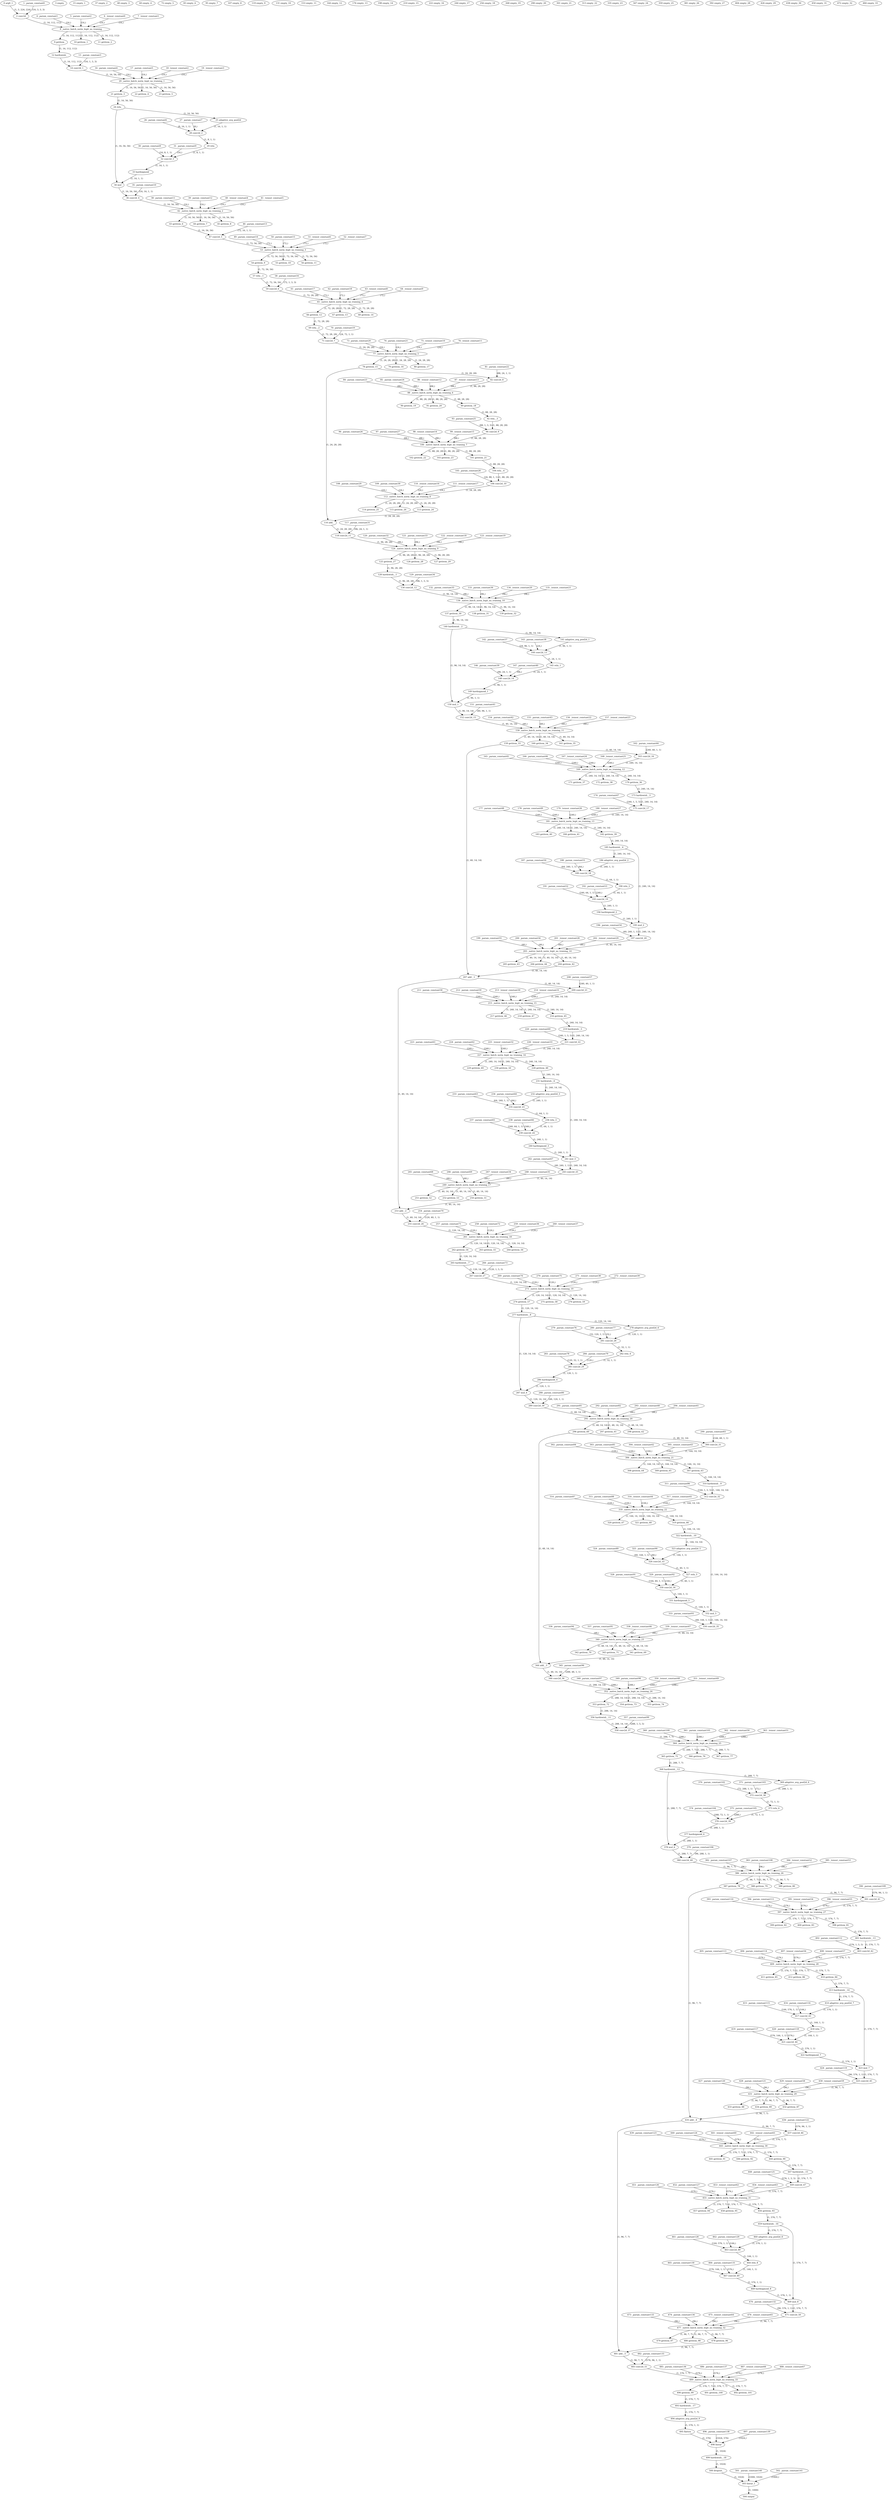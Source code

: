 strict digraph  {
"0 arg0_1" [id=0, type=input];
"1 _param_constant0" [id=1, type=get_attr];
"2 conv2d" [id=2, type=conv2d];
"3 empty" [id=3, type=empty];
"4 _param_constant1" [id=4, type=get_attr];
"5 _param_constant2" [id=5, type=get_attr];
"6 _tensor_constant0" [id=6, type=get_attr];
"7 _tensor_constant1" [id=7, type=get_attr];
"8 _native_batch_norm_legit_no_training" [id=8, type=_native_batch_norm_legit_no_training];
"9 getitem" [id=9, type=__getitem__];
"10 getitem_1" [id=10, type=__getitem__];
"11 getitem_2" [id=11, type=__getitem__];
"12 hardswish_" [id=12, type=hardswish_];
"13 _param_constant3" [id=13, type=get_attr];
"14 conv2d_1" [id=14, type=conv2d];
"15 empty_1" [id=15, type=empty];
"16 _param_constant4" [id=16, type=get_attr];
"17 _param_constant5" [id=17, type=get_attr];
"18 _tensor_constant2" [id=18, type=get_attr];
"19 _tensor_constant3" [id=19, type=get_attr];
"20 _native_batch_norm_legit_no_training_1" [id=20, type=_native_batch_norm_legit_no_training];
"21 getitem_3" [id=21, type=__getitem__];
"22 getitem_4" [id=22, type=__getitem__];
"23 getitem_5" [id=23, type=__getitem__];
"24 relu_" [id=24, type=relu_];
"25 adaptive_avg_pool2d" [id=25, type=adaptive_avg_pool2d];
"26 _param_constant6" [id=26, type=get_attr];
"27 _param_constant7" [id=27, type=get_attr];
"28 conv2d_2" [id=28, type=conv2d];
"29 relu" [id=29, type=relu];
"30 _param_constant8" [id=30, type=get_attr];
"31 _param_constant9" [id=31, type=get_attr];
"32 conv2d_3" [id=32, type=conv2d];
"33 hardsigmoid" [id=33, type=hardsigmoid];
"34 mul" [id=34, type=mul];
"35 _param_constant10" [id=35, type=get_attr];
"36 conv2d_4" [id=36, type=conv2d];
"37 empty_2" [id=37, type=empty];
"38 _param_constant11" [id=38, type=get_attr];
"39 _param_constant12" [id=39, type=get_attr];
"40 _tensor_constant4" [id=40, type=get_attr];
"41 _tensor_constant5" [id=41, type=get_attr];
"42 _native_batch_norm_legit_no_training_2" [id=42, type=_native_batch_norm_legit_no_training];
"43 getitem_6" [id=43, type=__getitem__];
"44 getitem_7" [id=44, type=__getitem__];
"45 getitem_8" [id=45, type=__getitem__];
"46 _param_constant13" [id=46, type=get_attr];
"47 conv2d_5" [id=47, type=conv2d];
"48 empty_3" [id=48, type=empty];
"49 _param_constant14" [id=49, type=get_attr];
"50 _param_constant15" [id=50, type=get_attr];
"51 _tensor_constant6" [id=51, type=get_attr];
"52 _tensor_constant7" [id=52, type=get_attr];
"53 _native_batch_norm_legit_no_training_3" [id=53, type=_native_batch_norm_legit_no_training];
"54 getitem_9" [id=54, type=__getitem__];
"55 getitem_10" [id=55, type=__getitem__];
"56 getitem_11" [id=56, type=__getitem__];
"57 relu__1" [id=57, type=relu_];
"58 _param_constant16" [id=58, type=get_attr];
"59 conv2d_6" [id=59, type=conv2d];
"60 empty_4" [id=60, type=empty];
"61 _param_constant17" [id=61, type=get_attr];
"62 _param_constant18" [id=62, type=get_attr];
"63 _tensor_constant8" [id=63, type=get_attr];
"64 _tensor_constant9" [id=64, type=get_attr];
"65 _native_batch_norm_legit_no_training_4" [id=65, type=_native_batch_norm_legit_no_training];
"66 getitem_12" [id=66, type=__getitem__];
"67 getitem_13" [id=67, type=__getitem__];
"68 getitem_14" [id=68, type=__getitem__];
"69 relu__2" [id=69, type=relu_];
"70 _param_constant19" [id=70, type=get_attr];
"71 conv2d_7" [id=71, type=conv2d];
"72 empty_5" [id=72, type=empty];
"73 _param_constant20" [id=73, type=get_attr];
"74 _param_constant21" [id=74, type=get_attr];
"75 _tensor_constant10" [id=75, type=get_attr];
"76 _tensor_constant11" [id=76, type=get_attr];
"77 _native_batch_norm_legit_no_training_5" [id=77, type=_native_batch_norm_legit_no_training];
"78 getitem_15" [id=78, type=__getitem__];
"79 getitem_16" [id=79, type=__getitem__];
"80 getitem_17" [id=80, type=__getitem__];
"81 _param_constant22" [id=81, type=get_attr];
"82 conv2d_8" [id=82, type=conv2d];
"83 empty_6" [id=83, type=empty];
"84 _param_constant23" [id=84, type=get_attr];
"85 _param_constant24" [id=85, type=get_attr];
"86 _tensor_constant12" [id=86, type=get_attr];
"87 _tensor_constant13" [id=87, type=get_attr];
"88 _native_batch_norm_legit_no_training_6" [id=88, type=_native_batch_norm_legit_no_training];
"89 getitem_18" [id=89, type=__getitem__];
"90 getitem_19" [id=90, type=__getitem__];
"91 getitem_20" [id=91, type=__getitem__];
"92 relu__3" [id=92, type=relu_];
"93 _param_constant25" [id=93, type=get_attr];
"94 conv2d_9" [id=94, type=conv2d];
"95 empty_7" [id=95, type=empty];
"96 _param_constant26" [id=96, type=get_attr];
"97 _param_constant27" [id=97, type=get_attr];
"98 _tensor_constant14" [id=98, type=get_attr];
"99 _tensor_constant15" [id=99, type=get_attr];
"100 _native_batch_norm_legit_no_training_7" [id=100, type=_native_batch_norm_legit_no_training];
"101 getitem_21" [id=101, type=__getitem__];
"102 getitem_22" [id=102, type=__getitem__];
"103 getitem_23" [id=103, type=__getitem__];
"104 relu__4" [id=104, type=relu_];
"105 _param_constant28" [id=105, type=get_attr];
"106 conv2d_10" [id=106, type=conv2d];
"107 empty_8" [id=107, type=empty];
"108 _param_constant29" [id=108, type=get_attr];
"109 _param_constant30" [id=109, type=get_attr];
"110 _tensor_constant16" [id=110, type=get_attr];
"111 _tensor_constant17" [id=111, type=get_attr];
"112 _native_batch_norm_legit_no_training_8" [id=112, type=_native_batch_norm_legit_no_training];
"113 getitem_24" [id=113, type=__getitem__];
"114 getitem_25" [id=114, type=__getitem__];
"115 getitem_26" [id=115, type=__getitem__];
"116 add_" [id=116, type=add_];
"117 _param_constant31" [id=117, type=get_attr];
"118 conv2d_11" [id=118, type=conv2d];
"119 empty_9" [id=119, type=empty];
"120 _param_constant32" [id=120, type=get_attr];
"121 _param_constant33" [id=121, type=get_attr];
"122 _tensor_constant18" [id=122, type=get_attr];
"123 _tensor_constant19" [id=123, type=get_attr];
"124 _native_batch_norm_legit_no_training_9" [id=124, type=_native_batch_norm_legit_no_training];
"125 getitem_27" [id=125, type=__getitem__];
"126 getitem_28" [id=126, type=__getitem__];
"127 getitem_29" [id=127, type=__getitem__];
"128 hardswish__1" [id=128, type=hardswish_];
"129 _param_constant34" [id=129, type=get_attr];
"130 conv2d_12" [id=130, type=conv2d];
"131 empty_10" [id=131, type=empty];
"132 _param_constant35" [id=132, type=get_attr];
"133 _param_constant36" [id=133, type=get_attr];
"134 _tensor_constant20" [id=134, type=get_attr];
"135 _tensor_constant21" [id=135, type=get_attr];
"136 _native_batch_norm_legit_no_training_10" [id=136, type=_native_batch_norm_legit_no_training];
"137 getitem_30" [id=137, type=__getitem__];
"138 getitem_31" [id=138, type=__getitem__];
"139 getitem_32" [id=139, type=__getitem__];
"140 hardswish__2" [id=140, type=hardswish_];
"141 adaptive_avg_pool2d_1" [id=141, type=adaptive_avg_pool2d];
"142 _param_constant37" [id=142, type=get_attr];
"143 _param_constant38" [id=143, type=get_attr];
"144 conv2d_13" [id=144, type=conv2d];
"145 relu_1" [id=145, type=relu];
"146 _param_constant39" [id=146, type=get_attr];
"147 _param_constant40" [id=147, type=get_attr];
"148 conv2d_14" [id=148, type=conv2d];
"149 hardsigmoid_1" [id=149, type=hardsigmoid];
"150 mul_1" [id=150, type=mul];
"151 _param_constant41" [id=151, type=get_attr];
"152 conv2d_15" [id=152, type=conv2d];
"153 empty_11" [id=153, type=empty];
"154 _param_constant42" [id=154, type=get_attr];
"155 _param_constant43" [id=155, type=get_attr];
"156 _tensor_constant22" [id=156, type=get_attr];
"157 _tensor_constant23" [id=157, type=get_attr];
"158 _native_batch_norm_legit_no_training_11" [id=158, type=_native_batch_norm_legit_no_training];
"159 getitem_33" [id=159, type=__getitem__];
"160 getitem_34" [id=160, type=__getitem__];
"161 getitem_35" [id=161, type=__getitem__];
"162 _param_constant44" [id=162, type=get_attr];
"163 conv2d_16" [id=163, type=conv2d];
"164 empty_12" [id=164, type=empty];
"165 _param_constant45" [id=165, type=get_attr];
"166 _param_constant46" [id=166, type=get_attr];
"167 _tensor_constant24" [id=167, type=get_attr];
"168 _tensor_constant25" [id=168, type=get_attr];
"169 _native_batch_norm_legit_no_training_12" [id=169, type=_native_batch_norm_legit_no_training];
"170 getitem_36" [id=170, type=__getitem__];
"171 getitem_37" [id=171, type=__getitem__];
"172 getitem_38" [id=172, type=__getitem__];
"173 hardswish__3" [id=173, type=hardswish_];
"174 _param_constant47" [id=174, type=get_attr];
"175 conv2d_17" [id=175, type=conv2d];
"176 empty_13" [id=176, type=empty];
"177 _param_constant48" [id=177, type=get_attr];
"178 _param_constant49" [id=178, type=get_attr];
"179 _tensor_constant26" [id=179, type=get_attr];
"180 _tensor_constant27" [id=180, type=get_attr];
"181 _native_batch_norm_legit_no_training_13" [id=181, type=_native_batch_norm_legit_no_training];
"182 getitem_39" [id=182, type=__getitem__];
"183 getitem_40" [id=183, type=__getitem__];
"184 getitem_41" [id=184, type=__getitem__];
"185 hardswish__4" [id=185, type=hardswish_];
"186 adaptive_avg_pool2d_2" [id=186, type=adaptive_avg_pool2d];
"187 _param_constant50" [id=187, type=get_attr];
"188 _param_constant51" [id=188, type=get_attr];
"189 conv2d_18" [id=189, type=conv2d];
"190 relu_2" [id=190, type=relu];
"191 _param_constant52" [id=191, type=get_attr];
"192 _param_constant53" [id=192, type=get_attr];
"193 conv2d_19" [id=193, type=conv2d];
"194 hardsigmoid_2" [id=194, type=hardsigmoid];
"195 mul_2" [id=195, type=mul];
"196 _param_constant54" [id=196, type=get_attr];
"197 conv2d_20" [id=197, type=conv2d];
"198 empty_14" [id=198, type=empty];
"199 _param_constant55" [id=199, type=get_attr];
"200 _param_constant56" [id=200, type=get_attr];
"201 _tensor_constant28" [id=201, type=get_attr];
"202 _tensor_constant29" [id=202, type=get_attr];
"203 _native_batch_norm_legit_no_training_14" [id=203, type=_native_batch_norm_legit_no_training];
"204 getitem_42" [id=204, type=__getitem__];
"205 getitem_43" [id=205, type=__getitem__];
"206 getitem_44" [id=206, type=__getitem__];
"207 add__1" [id=207, type=add_];
"208 _param_constant57" [id=208, type=get_attr];
"209 conv2d_21" [id=209, type=conv2d];
"210 empty_15" [id=210, type=empty];
"211 _param_constant58" [id=211, type=get_attr];
"212 _param_constant59" [id=212, type=get_attr];
"213 _tensor_constant30" [id=213, type=get_attr];
"214 _tensor_constant31" [id=214, type=get_attr];
"215 _native_batch_norm_legit_no_training_15" [id=215, type=_native_batch_norm_legit_no_training];
"216 getitem_45" [id=216, type=__getitem__];
"217 getitem_46" [id=217, type=__getitem__];
"218 getitem_47" [id=218, type=__getitem__];
"219 hardswish__5" [id=219, type=hardswish_];
"220 _param_constant60" [id=220, type=get_attr];
"221 conv2d_22" [id=221, type=conv2d];
"222 empty_16" [id=222, type=empty];
"223 _param_constant61" [id=223, type=get_attr];
"224 _param_constant62" [id=224, type=get_attr];
"225 _tensor_constant32" [id=225, type=get_attr];
"226 _tensor_constant33" [id=226, type=get_attr];
"227 _native_batch_norm_legit_no_training_16" [id=227, type=_native_batch_norm_legit_no_training];
"228 getitem_48" [id=228, type=__getitem__];
"229 getitem_49" [id=229, type=__getitem__];
"230 getitem_50" [id=230, type=__getitem__];
"231 hardswish__6" [id=231, type=hardswish_];
"232 adaptive_avg_pool2d_3" [id=232, type=adaptive_avg_pool2d];
"233 _param_constant63" [id=233, type=get_attr];
"234 _param_constant64" [id=234, type=get_attr];
"235 conv2d_23" [id=235, type=conv2d];
"236 relu_3" [id=236, type=relu];
"237 _param_constant65" [id=237, type=get_attr];
"238 _param_constant66" [id=238, type=get_attr];
"239 conv2d_24" [id=239, type=conv2d];
"240 hardsigmoid_3" [id=240, type=hardsigmoid];
"241 mul_3" [id=241, type=mul];
"242 _param_constant67" [id=242, type=get_attr];
"243 conv2d_25" [id=243, type=conv2d];
"244 empty_17" [id=244, type=empty];
"245 _param_constant68" [id=245, type=get_attr];
"246 _param_constant69" [id=246, type=get_attr];
"247 _tensor_constant34" [id=247, type=get_attr];
"248 _tensor_constant35" [id=248, type=get_attr];
"249 _native_batch_norm_legit_no_training_17" [id=249, type=_native_batch_norm_legit_no_training];
"250 getitem_51" [id=250, type=__getitem__];
"251 getitem_52" [id=251, type=__getitem__];
"252 getitem_53" [id=252, type=__getitem__];
"253 add__2" [id=253, type=add_];
"254 _param_constant70" [id=254, type=get_attr];
"255 conv2d_26" [id=255, type=conv2d];
"256 empty_18" [id=256, type=empty];
"257 _param_constant71" [id=257, type=get_attr];
"258 _param_constant72" [id=258, type=get_attr];
"259 _tensor_constant36" [id=259, type=get_attr];
"260 _tensor_constant37" [id=260, type=get_attr];
"261 _native_batch_norm_legit_no_training_18" [id=261, type=_native_batch_norm_legit_no_training];
"262 getitem_54" [id=262, type=__getitem__];
"263 getitem_55" [id=263, type=__getitem__];
"264 getitem_56" [id=264, type=__getitem__];
"265 hardswish__7" [id=265, type=hardswish_];
"266 _param_constant73" [id=266, type=get_attr];
"267 conv2d_27" [id=267, type=conv2d];
"268 empty_19" [id=268, type=empty];
"269 _param_constant74" [id=269, type=get_attr];
"270 _param_constant75" [id=270, type=get_attr];
"271 _tensor_constant38" [id=271, type=get_attr];
"272 _tensor_constant39" [id=272, type=get_attr];
"273 _native_batch_norm_legit_no_training_19" [id=273, type=_native_batch_norm_legit_no_training];
"274 getitem_57" [id=274, type=__getitem__];
"275 getitem_58" [id=275, type=__getitem__];
"276 getitem_59" [id=276, type=__getitem__];
"277 hardswish__8" [id=277, type=hardswish_];
"278 adaptive_avg_pool2d_4" [id=278, type=adaptive_avg_pool2d];
"279 _param_constant76" [id=279, type=get_attr];
"280 _param_constant77" [id=280, type=get_attr];
"281 conv2d_28" [id=281, type=conv2d];
"282 relu_4" [id=282, type=relu];
"283 _param_constant78" [id=283, type=get_attr];
"284 _param_constant79" [id=284, type=get_attr];
"285 conv2d_29" [id=285, type=conv2d];
"286 hardsigmoid_4" [id=286, type=hardsigmoid];
"287 mul_4" [id=287, type=mul];
"288 _param_constant80" [id=288, type=get_attr];
"289 conv2d_30" [id=289, type=conv2d];
"290 empty_20" [id=290, type=empty];
"291 _param_constant81" [id=291, type=get_attr];
"292 _param_constant82" [id=292, type=get_attr];
"293 _tensor_constant40" [id=293, type=get_attr];
"294 _tensor_constant41" [id=294, type=get_attr];
"295 _native_batch_norm_legit_no_training_20" [id=295, type=_native_batch_norm_legit_no_training];
"296 getitem_60" [id=296, type=__getitem__];
"297 getitem_61" [id=297, type=__getitem__];
"298 getitem_62" [id=298, type=__getitem__];
"299 _param_constant83" [id=299, type=get_attr];
"300 conv2d_31" [id=300, type=conv2d];
"301 empty_21" [id=301, type=empty];
"302 _param_constant84" [id=302, type=get_attr];
"303 _param_constant85" [id=303, type=get_attr];
"304 _tensor_constant42" [id=304, type=get_attr];
"305 _tensor_constant43" [id=305, type=get_attr];
"306 _native_batch_norm_legit_no_training_21" [id=306, type=_native_batch_norm_legit_no_training];
"307 getitem_63" [id=307, type=__getitem__];
"308 getitem_64" [id=308, type=__getitem__];
"309 getitem_65" [id=309, type=__getitem__];
"310 hardswish__9" [id=310, type=hardswish_];
"311 _param_constant86" [id=311, type=get_attr];
"312 conv2d_32" [id=312, type=conv2d];
"313 empty_22" [id=313, type=empty];
"314 _param_constant87" [id=314, type=get_attr];
"315 _param_constant88" [id=315, type=get_attr];
"316 _tensor_constant44" [id=316, type=get_attr];
"317 _tensor_constant45" [id=317, type=get_attr];
"318 _native_batch_norm_legit_no_training_22" [id=318, type=_native_batch_norm_legit_no_training];
"319 getitem_66" [id=319, type=__getitem__];
"320 getitem_67" [id=320, type=__getitem__];
"321 getitem_68" [id=321, type=__getitem__];
"322 hardswish__10" [id=322, type=hardswish_];
"323 adaptive_avg_pool2d_5" [id=323, type=adaptive_avg_pool2d];
"324 _param_constant89" [id=324, type=get_attr];
"325 _param_constant90" [id=325, type=get_attr];
"326 conv2d_33" [id=326, type=conv2d];
"327 relu_5" [id=327, type=relu];
"328 _param_constant91" [id=328, type=get_attr];
"329 _param_constant92" [id=329, type=get_attr];
"330 conv2d_34" [id=330, type=conv2d];
"331 hardsigmoid_5" [id=331, type=hardsigmoid];
"332 mul_5" [id=332, type=mul];
"333 _param_constant93" [id=333, type=get_attr];
"334 conv2d_35" [id=334, type=conv2d];
"335 empty_23" [id=335, type=empty];
"336 _param_constant94" [id=336, type=get_attr];
"337 _param_constant95" [id=337, type=get_attr];
"338 _tensor_constant46" [id=338, type=get_attr];
"339 _tensor_constant47" [id=339, type=get_attr];
"340 _native_batch_norm_legit_no_training_23" [id=340, type=_native_batch_norm_legit_no_training];
"341 getitem_69" [id=341, type=__getitem__];
"342 getitem_70" [id=342, type=__getitem__];
"343 getitem_71" [id=343, type=__getitem__];
"344 add__3" [id=344, type=add_];
"345 _param_constant96" [id=345, type=get_attr];
"346 conv2d_36" [id=346, type=conv2d];
"347 empty_24" [id=347, type=empty];
"348 _param_constant97" [id=348, type=get_attr];
"349 _param_constant98" [id=349, type=get_attr];
"350 _tensor_constant48" [id=350, type=get_attr];
"351 _tensor_constant49" [id=351, type=get_attr];
"352 _native_batch_norm_legit_no_training_24" [id=352, type=_native_batch_norm_legit_no_training];
"353 getitem_72" [id=353, type=__getitem__];
"354 getitem_73" [id=354, type=__getitem__];
"355 getitem_74" [id=355, type=__getitem__];
"356 hardswish__11" [id=356, type=hardswish_];
"357 _param_constant99" [id=357, type=get_attr];
"358 conv2d_37" [id=358, type=conv2d];
"359 empty_25" [id=359, type=empty];
"360 _param_constant100" [id=360, type=get_attr];
"361 _param_constant101" [id=361, type=get_attr];
"362 _tensor_constant50" [id=362, type=get_attr];
"363 _tensor_constant51" [id=363, type=get_attr];
"364 _native_batch_norm_legit_no_training_25" [id=364, type=_native_batch_norm_legit_no_training];
"365 getitem_75" [id=365, type=__getitem__];
"366 getitem_76" [id=366, type=__getitem__];
"367 getitem_77" [id=367, type=__getitem__];
"368 hardswish__12" [id=368, type=hardswish_];
"369 adaptive_avg_pool2d_6" [id=369, type=adaptive_avg_pool2d];
"370 _param_constant102" [id=370, type=get_attr];
"371 _param_constant103" [id=371, type=get_attr];
"372 conv2d_38" [id=372, type=conv2d];
"373 relu_6" [id=373, type=relu];
"374 _param_constant104" [id=374, type=get_attr];
"375 _param_constant105" [id=375, type=get_attr];
"376 conv2d_39" [id=376, type=conv2d];
"377 hardsigmoid_6" [id=377, type=hardsigmoid];
"378 mul_6" [id=378, type=mul];
"379 _param_constant106" [id=379, type=get_attr];
"380 conv2d_40" [id=380, type=conv2d];
"381 empty_26" [id=381, type=empty];
"382 _param_constant107" [id=382, type=get_attr];
"383 _param_constant108" [id=383, type=get_attr];
"384 _tensor_constant52" [id=384, type=get_attr];
"385 _tensor_constant53" [id=385, type=get_attr];
"386 _native_batch_norm_legit_no_training_26" [id=386, type=_native_batch_norm_legit_no_training];
"387 getitem_78" [id=387, type=__getitem__];
"388 getitem_79" [id=388, type=__getitem__];
"389 getitem_80" [id=389, type=__getitem__];
"390 _param_constant109" [id=390, type=get_attr];
"391 conv2d_41" [id=391, type=conv2d];
"392 empty_27" [id=392, type=empty];
"393 _param_constant110" [id=393, type=get_attr];
"394 _param_constant111" [id=394, type=get_attr];
"395 _tensor_constant54" [id=395, type=get_attr];
"396 _tensor_constant55" [id=396, type=get_attr];
"397 _native_batch_norm_legit_no_training_27" [id=397, type=_native_batch_norm_legit_no_training];
"398 getitem_81" [id=398, type=__getitem__];
"399 getitem_82" [id=399, type=__getitem__];
"400 getitem_83" [id=400, type=__getitem__];
"401 hardswish__13" [id=401, type=hardswish_];
"402 _param_constant112" [id=402, type=get_attr];
"403 conv2d_42" [id=403, type=conv2d];
"404 empty_28" [id=404, type=empty];
"405 _param_constant113" [id=405, type=get_attr];
"406 _param_constant114" [id=406, type=get_attr];
"407 _tensor_constant56" [id=407, type=get_attr];
"408 _tensor_constant57" [id=408, type=get_attr];
"409 _native_batch_norm_legit_no_training_28" [id=409, type=_native_batch_norm_legit_no_training];
"410 getitem_84" [id=410, type=__getitem__];
"411 getitem_85" [id=411, type=__getitem__];
"412 getitem_86" [id=412, type=__getitem__];
"413 hardswish__14" [id=413, type=hardswish_];
"414 adaptive_avg_pool2d_7" [id=414, type=adaptive_avg_pool2d];
"415 _param_constant115" [id=415, type=get_attr];
"416 _param_constant116" [id=416, type=get_attr];
"417 conv2d_43" [id=417, type=conv2d];
"418 relu_7" [id=418, type=relu];
"419 _param_constant117" [id=419, type=get_attr];
"420 _param_constant118" [id=420, type=get_attr];
"421 conv2d_44" [id=421, type=conv2d];
"422 hardsigmoid_7" [id=422, type=hardsigmoid];
"423 mul_7" [id=423, type=mul];
"424 _param_constant119" [id=424, type=get_attr];
"425 conv2d_45" [id=425, type=conv2d];
"426 empty_29" [id=426, type=empty];
"427 _param_constant120" [id=427, type=get_attr];
"428 _param_constant121" [id=428, type=get_attr];
"429 _tensor_constant58" [id=429, type=get_attr];
"430 _tensor_constant59" [id=430, type=get_attr];
"431 _native_batch_norm_legit_no_training_29" [id=431, type=_native_batch_norm_legit_no_training];
"432 getitem_87" [id=432, type=__getitem__];
"433 getitem_88" [id=433, type=__getitem__];
"434 getitem_89" [id=434, type=__getitem__];
"435 add__4" [id=435, type=add_];
"436 _param_constant122" [id=436, type=get_attr];
"437 conv2d_46" [id=437, type=conv2d];
"438 empty_30" [id=438, type=empty];
"439 _param_constant123" [id=439, type=get_attr];
"440 _param_constant124" [id=440, type=get_attr];
"441 _tensor_constant60" [id=441, type=get_attr];
"442 _tensor_constant61" [id=442, type=get_attr];
"443 _native_batch_norm_legit_no_training_30" [id=443, type=_native_batch_norm_legit_no_training];
"444 getitem_90" [id=444, type=__getitem__];
"445 getitem_91" [id=445, type=__getitem__];
"446 getitem_92" [id=446, type=__getitem__];
"447 hardswish__15" [id=447, type=hardswish_];
"448 _param_constant125" [id=448, type=get_attr];
"449 conv2d_47" [id=449, type=conv2d];
"450 empty_31" [id=450, type=empty];
"451 _param_constant126" [id=451, type=get_attr];
"452 _param_constant127" [id=452, type=get_attr];
"453 _tensor_constant62" [id=453, type=get_attr];
"454 _tensor_constant63" [id=454, type=get_attr];
"455 _native_batch_norm_legit_no_training_31" [id=455, type=_native_batch_norm_legit_no_training];
"456 getitem_93" [id=456, type=__getitem__];
"457 getitem_94" [id=457, type=__getitem__];
"458 getitem_95" [id=458, type=__getitem__];
"459 hardswish__16" [id=459, type=hardswish_];
"460 adaptive_avg_pool2d_8" [id=460, type=adaptive_avg_pool2d];
"461 _param_constant128" [id=461, type=get_attr];
"462 _param_constant129" [id=462, type=get_attr];
"463 conv2d_48" [id=463, type=conv2d];
"464 relu_8" [id=464, type=relu];
"465 _param_constant130" [id=465, type=get_attr];
"466 _param_constant131" [id=466, type=get_attr];
"467 conv2d_49" [id=467, type=conv2d];
"468 hardsigmoid_8" [id=468, type=hardsigmoid];
"469 mul_8" [id=469, type=mul];
"470 _param_constant132" [id=470, type=get_attr];
"471 conv2d_50" [id=471, type=conv2d];
"472 empty_32" [id=472, type=empty];
"473 _param_constant133" [id=473, type=get_attr];
"474 _param_constant134" [id=474, type=get_attr];
"475 _tensor_constant64" [id=475, type=get_attr];
"476 _tensor_constant65" [id=476, type=get_attr];
"477 _native_batch_norm_legit_no_training_32" [id=477, type=_native_batch_norm_legit_no_training];
"478 getitem_96" [id=478, type=__getitem__];
"479 getitem_97" [id=479, type=__getitem__];
"480 getitem_98" [id=480, type=__getitem__];
"481 add__5" [id=481, type=add_];
"482 _param_constant135" [id=482, type=get_attr];
"483 conv2d_51" [id=483, type=conv2d];
"484 empty_33" [id=484, type=empty];
"485 _param_constant136" [id=485, type=get_attr];
"486 _param_constant137" [id=486, type=get_attr];
"487 _tensor_constant66" [id=487, type=get_attr];
"488 _tensor_constant67" [id=488, type=get_attr];
"489 _native_batch_norm_legit_no_training_33" [id=489, type=_native_batch_norm_legit_no_training];
"490 getitem_99" [id=490, type=__getitem__];
"491 getitem_100" [id=491, type=__getitem__];
"492 getitem_101" [id=492, type=__getitem__];
"493 hardswish__17" [id=493, type=hardswish_];
"494 adaptive_avg_pool2d_9" [id=494, type=adaptive_avg_pool2d];
"495 flatten" [id=495, type=flatten];
"496 _param_constant138" [id=496, type=get_attr];
"497 _param_constant139" [id=497, type=get_attr];
"498 linear" [id=498, type=linear];
"499 hardswish__18" [id=499, type=hardswish_];
"500 dropout_" [id=500, type=dropout_];
"501 _param_constant140" [id=501, type=get_attr];
"502 _param_constant141" [id=502, type=get_attr];
"503 linear_1" [id=503, type=linear];
"504 output" [id=504, type=output];
"0 arg0_1" -> "2 conv2d"  [label="(1, 3, 224, 224)", style=solid];
"1 _param_constant0" -> "2 conv2d"  [label="(16, 3, 3, 3)", style=solid];
"2 conv2d" -> "8 _native_batch_norm_legit_no_training"  [label="(1, 16, 112, 112)", style=solid];
"4 _param_constant1" -> "8 _native_batch_norm_legit_no_training"  [label="(16,)", style=solid];
"5 _param_constant2" -> "8 _native_batch_norm_legit_no_training"  [label="(16,)", style=solid];
"6 _tensor_constant0" -> "8 _native_batch_norm_legit_no_training"  [label="(16,)", style=solid];
"7 _tensor_constant1" -> "8 _native_batch_norm_legit_no_training"  [label="(16,)", style=solid];
"8 _native_batch_norm_legit_no_training" -> "9 getitem"  [label="(1, 16, 112, 112)", style=solid];
"8 _native_batch_norm_legit_no_training" -> "10 getitem_1"  [label="(1, 16, 112, 112)", style=solid];
"8 _native_batch_norm_legit_no_training" -> "11 getitem_2"  [label="(1, 16, 112, 112)", style=solid];
"9 getitem" -> "12 hardswish_"  [label="(1, 16, 112, 112)", style=solid];
"12 hardswish_" -> "14 conv2d_1"  [label="(1, 16, 112, 112)", style=solid];
"13 _param_constant3" -> "14 conv2d_1"  [label="(16, 1, 3, 3)", style=solid];
"14 conv2d_1" -> "20 _native_batch_norm_legit_no_training_1"  [label="(1, 16, 56, 56)", style=solid];
"16 _param_constant4" -> "20 _native_batch_norm_legit_no_training_1"  [label="(16,)", style=solid];
"17 _param_constant5" -> "20 _native_batch_norm_legit_no_training_1"  [label="(16,)", style=solid];
"18 _tensor_constant2" -> "20 _native_batch_norm_legit_no_training_1"  [label="(16,)", style=solid];
"19 _tensor_constant3" -> "20 _native_batch_norm_legit_no_training_1"  [label="(16,)", style=solid];
"20 _native_batch_norm_legit_no_training_1" -> "21 getitem_3"  [label="(1, 16, 56, 56)", style=solid];
"20 _native_batch_norm_legit_no_training_1" -> "22 getitem_4"  [label="(1, 16, 56, 56)", style=solid];
"20 _native_batch_norm_legit_no_training_1" -> "23 getitem_5"  [label="(1, 16, 56, 56)", style=solid];
"21 getitem_3" -> "24 relu_"  [label="(1, 16, 56, 56)", style=solid];
"24 relu_" -> "25 adaptive_avg_pool2d"  [label="(1, 16, 56, 56)", style=solid];
"24 relu_" -> "34 mul"  [label="(1, 16, 56, 56)", style=solid];
"25 adaptive_avg_pool2d" -> "28 conv2d_2"  [label="(1, 16, 1, 1)", style=solid];
"26 _param_constant6" -> "28 conv2d_2"  [label="(8, 16, 1, 1)", style=solid];
"27 _param_constant7" -> "28 conv2d_2"  [label="(8,)", style=solid];
"28 conv2d_2" -> "29 relu"  [label="(1, 8, 1, 1)", style=solid];
"29 relu" -> "32 conv2d_3"  [label="(1, 8, 1, 1)", style=solid];
"30 _param_constant8" -> "32 conv2d_3"  [label="(16, 8, 1, 1)", style=solid];
"31 _param_constant9" -> "32 conv2d_3"  [label="(16,)", style=solid];
"32 conv2d_3" -> "33 hardsigmoid"  [label="(1, 16, 1, 1)", style=solid];
"33 hardsigmoid" -> "34 mul"  [label="(1, 16, 1, 1)", style=solid];
"34 mul" -> "36 conv2d_4"  [label="(1, 16, 56, 56)", style=solid];
"35 _param_constant10" -> "36 conv2d_4"  [label="(16, 16, 1, 1)", style=solid];
"36 conv2d_4" -> "42 _native_batch_norm_legit_no_training_2"  [label="(1, 16, 56, 56)", style=solid];
"38 _param_constant11" -> "42 _native_batch_norm_legit_no_training_2"  [label="(16,)", style=solid];
"39 _param_constant12" -> "42 _native_batch_norm_legit_no_training_2"  [label="(16,)", style=solid];
"40 _tensor_constant4" -> "42 _native_batch_norm_legit_no_training_2"  [label="(16,)", style=solid];
"41 _tensor_constant5" -> "42 _native_batch_norm_legit_no_training_2"  [label="(16,)", style=solid];
"42 _native_batch_norm_legit_no_training_2" -> "43 getitem_6"  [label="(1, 16, 56, 56)", style=solid];
"42 _native_batch_norm_legit_no_training_2" -> "44 getitem_7"  [label="(1, 16, 56, 56)", style=solid];
"42 _native_batch_norm_legit_no_training_2" -> "45 getitem_8"  [label="(1, 16, 56, 56)", style=solid];
"43 getitem_6" -> "47 conv2d_5"  [label="(1, 16, 56, 56)", style=solid];
"46 _param_constant13" -> "47 conv2d_5"  [label="(72, 16, 1, 1)", style=solid];
"47 conv2d_5" -> "53 _native_batch_norm_legit_no_training_3"  [label="(1, 72, 56, 56)", style=solid];
"49 _param_constant14" -> "53 _native_batch_norm_legit_no_training_3"  [label="(72,)", style=solid];
"50 _param_constant15" -> "53 _native_batch_norm_legit_no_training_3"  [label="(72,)", style=solid];
"51 _tensor_constant6" -> "53 _native_batch_norm_legit_no_training_3"  [label="(72,)", style=solid];
"52 _tensor_constant7" -> "53 _native_batch_norm_legit_no_training_3"  [label="(72,)", style=solid];
"53 _native_batch_norm_legit_no_training_3" -> "54 getitem_9"  [label="(1, 72, 56, 56)", style=solid];
"53 _native_batch_norm_legit_no_training_3" -> "55 getitem_10"  [label="(1, 72, 56, 56)", style=solid];
"53 _native_batch_norm_legit_no_training_3" -> "56 getitem_11"  [label="(1, 72, 56, 56)", style=solid];
"54 getitem_9" -> "57 relu__1"  [label="(1, 72, 56, 56)", style=solid];
"57 relu__1" -> "59 conv2d_6"  [label="(1, 72, 56, 56)", style=solid];
"58 _param_constant16" -> "59 conv2d_6"  [label="(72, 1, 3, 3)", style=solid];
"59 conv2d_6" -> "65 _native_batch_norm_legit_no_training_4"  [label="(1, 72, 28, 28)", style=solid];
"61 _param_constant17" -> "65 _native_batch_norm_legit_no_training_4"  [label="(72,)", style=solid];
"62 _param_constant18" -> "65 _native_batch_norm_legit_no_training_4"  [label="(72,)", style=solid];
"63 _tensor_constant8" -> "65 _native_batch_norm_legit_no_training_4"  [label="(72,)", style=solid];
"64 _tensor_constant9" -> "65 _native_batch_norm_legit_no_training_4"  [label="(72,)", style=solid];
"65 _native_batch_norm_legit_no_training_4" -> "66 getitem_12"  [label="(1, 72, 28, 28)", style=solid];
"65 _native_batch_norm_legit_no_training_4" -> "67 getitem_13"  [label="(1, 72, 28, 28)", style=solid];
"65 _native_batch_norm_legit_no_training_4" -> "68 getitem_14"  [label="(1, 72, 28, 28)", style=solid];
"66 getitem_12" -> "69 relu__2"  [label="(1, 72, 28, 28)", style=solid];
"69 relu__2" -> "71 conv2d_7"  [label="(1, 72, 28, 28)", style=solid];
"70 _param_constant19" -> "71 conv2d_7"  [label="(24, 72, 1, 1)", style=solid];
"71 conv2d_7" -> "77 _native_batch_norm_legit_no_training_5"  [label="(1, 24, 28, 28)", style=solid];
"73 _param_constant20" -> "77 _native_batch_norm_legit_no_training_5"  [label="(24,)", style=solid];
"74 _param_constant21" -> "77 _native_batch_norm_legit_no_training_5"  [label="(24,)", style=solid];
"75 _tensor_constant10" -> "77 _native_batch_norm_legit_no_training_5"  [label="(24,)", style=solid];
"76 _tensor_constant11" -> "77 _native_batch_norm_legit_no_training_5"  [label="(24,)", style=solid];
"77 _native_batch_norm_legit_no_training_5" -> "78 getitem_15"  [label="(1, 24, 28, 28)", style=solid];
"77 _native_batch_norm_legit_no_training_5" -> "79 getitem_16"  [label="(1, 24, 28, 28)", style=solid];
"77 _native_batch_norm_legit_no_training_5" -> "80 getitem_17"  [label="(1, 24, 28, 28)", style=solid];
"78 getitem_15" -> "82 conv2d_8"  [label="(1, 24, 28, 28)", style=solid];
"78 getitem_15" -> "116 add_"  [label="(1, 24, 28, 28)", style=solid];
"81 _param_constant22" -> "82 conv2d_8"  [label="(88, 24, 1, 1)", style=solid];
"82 conv2d_8" -> "88 _native_batch_norm_legit_no_training_6"  [label="(1, 88, 28, 28)", style=solid];
"84 _param_constant23" -> "88 _native_batch_norm_legit_no_training_6"  [label="(88,)", style=solid];
"85 _param_constant24" -> "88 _native_batch_norm_legit_no_training_6"  [label="(88,)", style=solid];
"86 _tensor_constant12" -> "88 _native_batch_norm_legit_no_training_6"  [label="(88,)", style=solid];
"87 _tensor_constant13" -> "88 _native_batch_norm_legit_no_training_6"  [label="(88,)", style=solid];
"88 _native_batch_norm_legit_no_training_6" -> "89 getitem_18"  [label="(1, 88, 28, 28)", style=solid];
"88 _native_batch_norm_legit_no_training_6" -> "90 getitem_19"  [label="(1, 88, 28, 28)", style=solid];
"88 _native_batch_norm_legit_no_training_6" -> "91 getitem_20"  [label="(1, 88, 28, 28)", style=solid];
"89 getitem_18" -> "92 relu__3"  [label="(1, 88, 28, 28)", style=solid];
"92 relu__3" -> "94 conv2d_9"  [label="(1, 88, 28, 28)", style=solid];
"93 _param_constant25" -> "94 conv2d_9"  [label="(88, 1, 3, 3)", style=solid];
"94 conv2d_9" -> "100 _native_batch_norm_legit_no_training_7"  [label="(1, 88, 28, 28)", style=solid];
"96 _param_constant26" -> "100 _native_batch_norm_legit_no_training_7"  [label="(88,)", style=solid];
"97 _param_constant27" -> "100 _native_batch_norm_legit_no_training_7"  [label="(88,)", style=solid];
"98 _tensor_constant14" -> "100 _native_batch_norm_legit_no_training_7"  [label="(88,)", style=solid];
"99 _tensor_constant15" -> "100 _native_batch_norm_legit_no_training_7"  [label="(88,)", style=solid];
"100 _native_batch_norm_legit_no_training_7" -> "101 getitem_21"  [label="(1, 88, 28, 28)", style=solid];
"100 _native_batch_norm_legit_no_training_7" -> "102 getitem_22"  [label="(1, 88, 28, 28)", style=solid];
"100 _native_batch_norm_legit_no_training_7" -> "103 getitem_23"  [label="(1, 88, 28, 28)", style=solid];
"101 getitem_21" -> "104 relu__4"  [label="(1, 88, 28, 28)", style=solid];
"104 relu__4" -> "106 conv2d_10"  [label="(1, 88, 28, 28)", style=solid];
"105 _param_constant28" -> "106 conv2d_10"  [label="(24, 88, 1, 1)", style=solid];
"106 conv2d_10" -> "112 _native_batch_norm_legit_no_training_8"  [label="(1, 24, 28, 28)", style=solid];
"108 _param_constant29" -> "112 _native_batch_norm_legit_no_training_8"  [label="(24,)", style=solid];
"109 _param_constant30" -> "112 _native_batch_norm_legit_no_training_8"  [label="(24,)", style=solid];
"110 _tensor_constant16" -> "112 _native_batch_norm_legit_no_training_8"  [label="(24,)", style=solid];
"111 _tensor_constant17" -> "112 _native_batch_norm_legit_no_training_8"  [label="(24,)", style=solid];
"112 _native_batch_norm_legit_no_training_8" -> "113 getitem_24"  [label="(1, 24, 28, 28)", style=solid];
"112 _native_batch_norm_legit_no_training_8" -> "114 getitem_25"  [label="(1, 24, 28, 28)", style=solid];
"112 _native_batch_norm_legit_no_training_8" -> "115 getitem_26"  [label="(1, 24, 28, 28)", style=solid];
"113 getitem_24" -> "116 add_"  [label="(1, 24, 28, 28)", style=solid];
"116 add_" -> "118 conv2d_11"  [label="(1, 24, 28, 28)", style=solid];
"117 _param_constant31" -> "118 conv2d_11"  [label="(96, 24, 1, 1)", style=solid];
"118 conv2d_11" -> "124 _native_batch_norm_legit_no_training_9"  [label="(1, 96, 28, 28)", style=solid];
"120 _param_constant32" -> "124 _native_batch_norm_legit_no_training_9"  [label="(96,)", style=solid];
"121 _param_constant33" -> "124 _native_batch_norm_legit_no_training_9"  [label="(96,)", style=solid];
"122 _tensor_constant18" -> "124 _native_batch_norm_legit_no_training_9"  [label="(96,)", style=solid];
"123 _tensor_constant19" -> "124 _native_batch_norm_legit_no_training_9"  [label="(96,)", style=solid];
"124 _native_batch_norm_legit_no_training_9" -> "125 getitem_27"  [label="(1, 96, 28, 28)", style=solid];
"124 _native_batch_norm_legit_no_training_9" -> "126 getitem_28"  [label="(1, 96, 28, 28)", style=solid];
"124 _native_batch_norm_legit_no_training_9" -> "127 getitem_29"  [label="(1, 96, 28, 28)", style=solid];
"125 getitem_27" -> "128 hardswish__1"  [label="(1, 96, 28, 28)", style=solid];
"128 hardswish__1" -> "130 conv2d_12"  [label="(1, 96, 28, 28)", style=solid];
"129 _param_constant34" -> "130 conv2d_12"  [label="(96, 1, 5, 5)", style=solid];
"130 conv2d_12" -> "136 _native_batch_norm_legit_no_training_10"  [label="(1, 96, 14, 14)", style=solid];
"132 _param_constant35" -> "136 _native_batch_norm_legit_no_training_10"  [label="(96,)", style=solid];
"133 _param_constant36" -> "136 _native_batch_norm_legit_no_training_10"  [label="(96,)", style=solid];
"134 _tensor_constant20" -> "136 _native_batch_norm_legit_no_training_10"  [label="(96,)", style=solid];
"135 _tensor_constant21" -> "136 _native_batch_norm_legit_no_training_10"  [label="(96,)", style=solid];
"136 _native_batch_norm_legit_no_training_10" -> "137 getitem_30"  [label="(1, 96, 14, 14)", style=solid];
"136 _native_batch_norm_legit_no_training_10" -> "138 getitem_31"  [label="(1, 96, 14, 14)", style=solid];
"136 _native_batch_norm_legit_no_training_10" -> "139 getitem_32"  [label="(1, 96, 14, 14)", style=solid];
"137 getitem_30" -> "140 hardswish__2"  [label="(1, 96, 14, 14)", style=solid];
"140 hardswish__2" -> "141 adaptive_avg_pool2d_1"  [label="(1, 96, 14, 14)", style=solid];
"140 hardswish__2" -> "150 mul_1"  [label="(1, 96, 14, 14)", style=solid];
"141 adaptive_avg_pool2d_1" -> "144 conv2d_13"  [label="(1, 96, 1, 1)", style=solid];
"142 _param_constant37" -> "144 conv2d_13"  [label="(24, 96, 1, 1)", style=solid];
"143 _param_constant38" -> "144 conv2d_13"  [label="(24,)", style=solid];
"144 conv2d_13" -> "145 relu_1"  [label="(1, 24, 1, 1)", style=solid];
"145 relu_1" -> "148 conv2d_14"  [label="(1, 24, 1, 1)", style=solid];
"146 _param_constant39" -> "148 conv2d_14"  [label="(96, 24, 1, 1)", style=solid];
"147 _param_constant40" -> "148 conv2d_14"  [label="(96,)", style=solid];
"148 conv2d_14" -> "149 hardsigmoid_1"  [label="(1, 96, 1, 1)", style=solid];
"149 hardsigmoid_1" -> "150 mul_1"  [label="(1, 96, 1, 1)", style=solid];
"150 mul_1" -> "152 conv2d_15"  [label="(1, 96, 14, 14)", style=solid];
"151 _param_constant41" -> "152 conv2d_15"  [label="(40, 96, 1, 1)", style=solid];
"152 conv2d_15" -> "158 _native_batch_norm_legit_no_training_11"  [label="(1, 40, 14, 14)", style=solid];
"154 _param_constant42" -> "158 _native_batch_norm_legit_no_training_11"  [label="(40,)", style=solid];
"155 _param_constant43" -> "158 _native_batch_norm_legit_no_training_11"  [label="(40,)", style=solid];
"156 _tensor_constant22" -> "158 _native_batch_norm_legit_no_training_11"  [label="(40,)", style=solid];
"157 _tensor_constant23" -> "158 _native_batch_norm_legit_no_training_11"  [label="(40,)", style=solid];
"158 _native_batch_norm_legit_no_training_11" -> "159 getitem_33"  [label="(1, 40, 14, 14)", style=solid];
"158 _native_batch_norm_legit_no_training_11" -> "160 getitem_34"  [label="(1, 40, 14, 14)", style=solid];
"158 _native_batch_norm_legit_no_training_11" -> "161 getitem_35"  [label="(1, 40, 14, 14)", style=solid];
"159 getitem_33" -> "163 conv2d_16"  [label="(1, 40, 14, 14)", style=solid];
"159 getitem_33" -> "207 add__1"  [label="(1, 40, 14, 14)", style=solid];
"162 _param_constant44" -> "163 conv2d_16"  [label="(240, 40, 1, 1)", style=solid];
"163 conv2d_16" -> "169 _native_batch_norm_legit_no_training_12"  [label="(1, 240, 14, 14)", style=solid];
"165 _param_constant45" -> "169 _native_batch_norm_legit_no_training_12"  [label="(240,)", style=solid];
"166 _param_constant46" -> "169 _native_batch_norm_legit_no_training_12"  [label="(240,)", style=solid];
"167 _tensor_constant24" -> "169 _native_batch_norm_legit_no_training_12"  [label="(240,)", style=solid];
"168 _tensor_constant25" -> "169 _native_batch_norm_legit_no_training_12"  [label="(240,)", style=solid];
"169 _native_batch_norm_legit_no_training_12" -> "170 getitem_36"  [label="(1, 240, 14, 14)", style=solid];
"169 _native_batch_norm_legit_no_training_12" -> "171 getitem_37"  [label="(1, 240, 14, 14)", style=solid];
"169 _native_batch_norm_legit_no_training_12" -> "172 getitem_38"  [label="(1, 240, 14, 14)", style=solid];
"170 getitem_36" -> "173 hardswish__3"  [label="(1, 240, 14, 14)", style=solid];
"173 hardswish__3" -> "175 conv2d_17"  [label="(1, 240, 14, 14)", style=solid];
"174 _param_constant47" -> "175 conv2d_17"  [label="(240, 1, 5, 5)", style=solid];
"175 conv2d_17" -> "181 _native_batch_norm_legit_no_training_13"  [label="(1, 240, 14, 14)", style=solid];
"177 _param_constant48" -> "181 _native_batch_norm_legit_no_training_13"  [label="(240,)", style=solid];
"178 _param_constant49" -> "181 _native_batch_norm_legit_no_training_13"  [label="(240,)", style=solid];
"179 _tensor_constant26" -> "181 _native_batch_norm_legit_no_training_13"  [label="(240,)", style=solid];
"180 _tensor_constant27" -> "181 _native_batch_norm_legit_no_training_13"  [label="(240,)", style=solid];
"181 _native_batch_norm_legit_no_training_13" -> "182 getitem_39"  [label="(1, 240, 14, 14)", style=solid];
"181 _native_batch_norm_legit_no_training_13" -> "183 getitem_40"  [label="(1, 240, 14, 14)", style=solid];
"181 _native_batch_norm_legit_no_training_13" -> "184 getitem_41"  [label="(1, 240, 14, 14)", style=solid];
"182 getitem_39" -> "185 hardswish__4"  [label="(1, 240, 14, 14)", style=solid];
"185 hardswish__4" -> "186 adaptive_avg_pool2d_2"  [label="(1, 240, 14, 14)", style=solid];
"185 hardswish__4" -> "195 mul_2"  [label="(1, 240, 14, 14)", style=solid];
"186 adaptive_avg_pool2d_2" -> "189 conv2d_18"  [label="(1, 240, 1, 1)", style=solid];
"187 _param_constant50" -> "189 conv2d_18"  [label="(64, 240, 1, 1)", style=solid];
"188 _param_constant51" -> "189 conv2d_18"  [label="(64,)", style=solid];
"189 conv2d_18" -> "190 relu_2"  [label="(1, 64, 1, 1)", style=solid];
"190 relu_2" -> "193 conv2d_19"  [label="(1, 64, 1, 1)", style=solid];
"191 _param_constant52" -> "193 conv2d_19"  [label="(240, 64, 1, 1)", style=solid];
"192 _param_constant53" -> "193 conv2d_19"  [label="(240,)", style=solid];
"193 conv2d_19" -> "194 hardsigmoid_2"  [label="(1, 240, 1, 1)", style=solid];
"194 hardsigmoid_2" -> "195 mul_2"  [label="(1, 240, 1, 1)", style=solid];
"195 mul_2" -> "197 conv2d_20"  [label="(1, 240, 14, 14)", style=solid];
"196 _param_constant54" -> "197 conv2d_20"  [label="(40, 240, 1, 1)", style=solid];
"197 conv2d_20" -> "203 _native_batch_norm_legit_no_training_14"  [label="(1, 40, 14, 14)", style=solid];
"199 _param_constant55" -> "203 _native_batch_norm_legit_no_training_14"  [label="(40,)", style=solid];
"200 _param_constant56" -> "203 _native_batch_norm_legit_no_training_14"  [label="(40,)", style=solid];
"201 _tensor_constant28" -> "203 _native_batch_norm_legit_no_training_14"  [label="(40,)", style=solid];
"202 _tensor_constant29" -> "203 _native_batch_norm_legit_no_training_14"  [label="(40,)", style=solid];
"203 _native_batch_norm_legit_no_training_14" -> "204 getitem_42"  [label="(1, 40, 14, 14)", style=solid];
"203 _native_batch_norm_legit_no_training_14" -> "205 getitem_43"  [label="(1, 40, 14, 14)", style=solid];
"203 _native_batch_norm_legit_no_training_14" -> "206 getitem_44"  [label="(1, 40, 14, 14)", style=solid];
"204 getitem_42" -> "207 add__1"  [label="(1, 40, 14, 14)", style=solid];
"207 add__1" -> "209 conv2d_21"  [label="(1, 40, 14, 14)", style=solid];
"207 add__1" -> "253 add__2"  [label="(1, 40, 14, 14)", style=solid];
"208 _param_constant57" -> "209 conv2d_21"  [label="(240, 40, 1, 1)", style=solid];
"209 conv2d_21" -> "215 _native_batch_norm_legit_no_training_15"  [label="(1, 240, 14, 14)", style=solid];
"211 _param_constant58" -> "215 _native_batch_norm_legit_no_training_15"  [label="(240,)", style=solid];
"212 _param_constant59" -> "215 _native_batch_norm_legit_no_training_15"  [label="(240,)", style=solid];
"213 _tensor_constant30" -> "215 _native_batch_norm_legit_no_training_15"  [label="(240,)", style=solid];
"214 _tensor_constant31" -> "215 _native_batch_norm_legit_no_training_15"  [label="(240,)", style=solid];
"215 _native_batch_norm_legit_no_training_15" -> "216 getitem_45"  [label="(1, 240, 14, 14)", style=solid];
"215 _native_batch_norm_legit_no_training_15" -> "217 getitem_46"  [label="(1, 240, 14, 14)", style=solid];
"215 _native_batch_norm_legit_no_training_15" -> "218 getitem_47"  [label="(1, 240, 14, 14)", style=solid];
"216 getitem_45" -> "219 hardswish__5"  [label="(1, 240, 14, 14)", style=solid];
"219 hardswish__5" -> "221 conv2d_22"  [label="(1, 240, 14, 14)", style=solid];
"220 _param_constant60" -> "221 conv2d_22"  [label="(240, 1, 5, 5)", style=solid];
"221 conv2d_22" -> "227 _native_batch_norm_legit_no_training_16"  [label="(1, 240, 14, 14)", style=solid];
"223 _param_constant61" -> "227 _native_batch_norm_legit_no_training_16"  [label="(240,)", style=solid];
"224 _param_constant62" -> "227 _native_batch_norm_legit_no_training_16"  [label="(240,)", style=solid];
"225 _tensor_constant32" -> "227 _native_batch_norm_legit_no_training_16"  [label="(240,)", style=solid];
"226 _tensor_constant33" -> "227 _native_batch_norm_legit_no_training_16"  [label="(240,)", style=solid];
"227 _native_batch_norm_legit_no_training_16" -> "228 getitem_48"  [label="(1, 240, 14, 14)", style=solid];
"227 _native_batch_norm_legit_no_training_16" -> "229 getitem_49"  [label="(1, 240, 14, 14)", style=solid];
"227 _native_batch_norm_legit_no_training_16" -> "230 getitem_50"  [label="(1, 240, 14, 14)", style=solid];
"228 getitem_48" -> "231 hardswish__6"  [label="(1, 240, 14, 14)", style=solid];
"231 hardswish__6" -> "232 adaptive_avg_pool2d_3"  [label="(1, 240, 14, 14)", style=solid];
"231 hardswish__6" -> "241 mul_3"  [label="(1, 240, 14, 14)", style=solid];
"232 adaptive_avg_pool2d_3" -> "235 conv2d_23"  [label="(1, 240, 1, 1)", style=solid];
"233 _param_constant63" -> "235 conv2d_23"  [label="(64, 240, 1, 1)", style=solid];
"234 _param_constant64" -> "235 conv2d_23"  [label="(64,)", style=solid];
"235 conv2d_23" -> "236 relu_3"  [label="(1, 64, 1, 1)", style=solid];
"236 relu_3" -> "239 conv2d_24"  [label="(1, 64, 1, 1)", style=solid];
"237 _param_constant65" -> "239 conv2d_24"  [label="(240, 64, 1, 1)", style=solid];
"238 _param_constant66" -> "239 conv2d_24"  [label="(240,)", style=solid];
"239 conv2d_24" -> "240 hardsigmoid_3"  [label="(1, 240, 1, 1)", style=solid];
"240 hardsigmoid_3" -> "241 mul_3"  [label="(1, 240, 1, 1)", style=solid];
"241 mul_3" -> "243 conv2d_25"  [label="(1, 240, 14, 14)", style=solid];
"242 _param_constant67" -> "243 conv2d_25"  [label="(40, 240, 1, 1)", style=solid];
"243 conv2d_25" -> "249 _native_batch_norm_legit_no_training_17"  [label="(1, 40, 14, 14)", style=solid];
"245 _param_constant68" -> "249 _native_batch_norm_legit_no_training_17"  [label="(40,)", style=solid];
"246 _param_constant69" -> "249 _native_batch_norm_legit_no_training_17"  [label="(40,)", style=solid];
"247 _tensor_constant34" -> "249 _native_batch_norm_legit_no_training_17"  [label="(40,)", style=solid];
"248 _tensor_constant35" -> "249 _native_batch_norm_legit_no_training_17"  [label="(40,)", style=solid];
"249 _native_batch_norm_legit_no_training_17" -> "250 getitem_51"  [label="(1, 40, 14, 14)", style=solid];
"249 _native_batch_norm_legit_no_training_17" -> "251 getitem_52"  [label="(1, 40, 14, 14)", style=solid];
"249 _native_batch_norm_legit_no_training_17" -> "252 getitem_53"  [label="(1, 40, 14, 14)", style=solid];
"250 getitem_51" -> "253 add__2"  [label="(1, 40, 14, 14)", style=solid];
"253 add__2" -> "255 conv2d_26"  [label="(1, 40, 14, 14)", style=solid];
"254 _param_constant70" -> "255 conv2d_26"  [label="(120, 40, 1, 1)", style=solid];
"255 conv2d_26" -> "261 _native_batch_norm_legit_no_training_18"  [label="(1, 120, 14, 14)", style=solid];
"257 _param_constant71" -> "261 _native_batch_norm_legit_no_training_18"  [label="(120,)", style=solid];
"258 _param_constant72" -> "261 _native_batch_norm_legit_no_training_18"  [label="(120,)", style=solid];
"259 _tensor_constant36" -> "261 _native_batch_norm_legit_no_training_18"  [label="(120,)", style=solid];
"260 _tensor_constant37" -> "261 _native_batch_norm_legit_no_training_18"  [label="(120,)", style=solid];
"261 _native_batch_norm_legit_no_training_18" -> "262 getitem_54"  [label="(1, 120, 14, 14)", style=solid];
"261 _native_batch_norm_legit_no_training_18" -> "263 getitem_55"  [label="(1, 120, 14, 14)", style=solid];
"261 _native_batch_norm_legit_no_training_18" -> "264 getitem_56"  [label="(1, 120, 14, 14)", style=solid];
"262 getitem_54" -> "265 hardswish__7"  [label="(1, 120, 14, 14)", style=solid];
"265 hardswish__7" -> "267 conv2d_27"  [label="(1, 120, 14, 14)", style=solid];
"266 _param_constant73" -> "267 conv2d_27"  [label="(120, 1, 5, 5)", style=solid];
"267 conv2d_27" -> "273 _native_batch_norm_legit_no_training_19"  [label="(1, 120, 14, 14)", style=solid];
"269 _param_constant74" -> "273 _native_batch_norm_legit_no_training_19"  [label="(120,)", style=solid];
"270 _param_constant75" -> "273 _native_batch_norm_legit_no_training_19"  [label="(120,)", style=solid];
"271 _tensor_constant38" -> "273 _native_batch_norm_legit_no_training_19"  [label="(120,)", style=solid];
"272 _tensor_constant39" -> "273 _native_batch_norm_legit_no_training_19"  [label="(120,)", style=solid];
"273 _native_batch_norm_legit_no_training_19" -> "274 getitem_57"  [label="(1, 120, 14, 14)", style=solid];
"273 _native_batch_norm_legit_no_training_19" -> "275 getitem_58"  [label="(1, 120, 14, 14)", style=solid];
"273 _native_batch_norm_legit_no_training_19" -> "276 getitem_59"  [label="(1, 120, 14, 14)", style=solid];
"274 getitem_57" -> "277 hardswish__8"  [label="(1, 120, 14, 14)", style=solid];
"277 hardswish__8" -> "278 adaptive_avg_pool2d_4"  [label="(1, 120, 14, 14)", style=solid];
"277 hardswish__8" -> "287 mul_4"  [label="(1, 120, 14, 14)", style=solid];
"278 adaptive_avg_pool2d_4" -> "281 conv2d_28"  [label="(1, 120, 1, 1)", style=solid];
"279 _param_constant76" -> "281 conv2d_28"  [label="(32, 120, 1, 1)", style=solid];
"280 _param_constant77" -> "281 conv2d_28"  [label="(32,)", style=solid];
"281 conv2d_28" -> "282 relu_4"  [label="(1, 32, 1, 1)", style=solid];
"282 relu_4" -> "285 conv2d_29"  [label="(1, 32, 1, 1)", style=solid];
"283 _param_constant78" -> "285 conv2d_29"  [label="(120, 32, 1, 1)", style=solid];
"284 _param_constant79" -> "285 conv2d_29"  [label="(120,)", style=solid];
"285 conv2d_29" -> "286 hardsigmoid_4"  [label="(1, 120, 1, 1)", style=solid];
"286 hardsigmoid_4" -> "287 mul_4"  [label="(1, 120, 1, 1)", style=solid];
"287 mul_4" -> "289 conv2d_30"  [label="(1, 120, 14, 14)", style=solid];
"288 _param_constant80" -> "289 conv2d_30"  [label="(48, 120, 1, 1)", style=solid];
"289 conv2d_30" -> "295 _native_batch_norm_legit_no_training_20"  [label="(1, 48, 14, 14)", style=solid];
"291 _param_constant81" -> "295 _native_batch_norm_legit_no_training_20"  [label="(48,)", style=solid];
"292 _param_constant82" -> "295 _native_batch_norm_legit_no_training_20"  [label="(48,)", style=solid];
"293 _tensor_constant40" -> "295 _native_batch_norm_legit_no_training_20"  [label="(48,)", style=solid];
"294 _tensor_constant41" -> "295 _native_batch_norm_legit_no_training_20"  [label="(48,)", style=solid];
"295 _native_batch_norm_legit_no_training_20" -> "296 getitem_60"  [label="(1, 48, 14, 14)", style=solid];
"295 _native_batch_norm_legit_no_training_20" -> "297 getitem_61"  [label="(1, 48, 14, 14)", style=solid];
"295 _native_batch_norm_legit_no_training_20" -> "298 getitem_62"  [label="(1, 48, 14, 14)", style=solid];
"296 getitem_60" -> "300 conv2d_31"  [label="(1, 48, 14, 14)", style=solid];
"296 getitem_60" -> "344 add__3"  [label="(1, 48, 14, 14)", style=solid];
"299 _param_constant83" -> "300 conv2d_31"  [label="(144, 48, 1, 1)", style=solid];
"300 conv2d_31" -> "306 _native_batch_norm_legit_no_training_21"  [label="(1, 144, 14, 14)", style=solid];
"302 _param_constant84" -> "306 _native_batch_norm_legit_no_training_21"  [label="(144,)", style=solid];
"303 _param_constant85" -> "306 _native_batch_norm_legit_no_training_21"  [label="(144,)", style=solid];
"304 _tensor_constant42" -> "306 _native_batch_norm_legit_no_training_21"  [label="(144,)", style=solid];
"305 _tensor_constant43" -> "306 _native_batch_norm_legit_no_training_21"  [label="(144,)", style=solid];
"306 _native_batch_norm_legit_no_training_21" -> "307 getitem_63"  [label="(1, 144, 14, 14)", style=solid];
"306 _native_batch_norm_legit_no_training_21" -> "308 getitem_64"  [label="(1, 144, 14, 14)", style=solid];
"306 _native_batch_norm_legit_no_training_21" -> "309 getitem_65"  [label="(1, 144, 14, 14)", style=solid];
"307 getitem_63" -> "310 hardswish__9"  [label="(1, 144, 14, 14)", style=solid];
"310 hardswish__9" -> "312 conv2d_32"  [label="(1, 144, 14, 14)", style=solid];
"311 _param_constant86" -> "312 conv2d_32"  [label="(144, 1, 5, 5)", style=solid];
"312 conv2d_32" -> "318 _native_batch_norm_legit_no_training_22"  [label="(1, 144, 14, 14)", style=solid];
"314 _param_constant87" -> "318 _native_batch_norm_legit_no_training_22"  [label="(144,)", style=solid];
"315 _param_constant88" -> "318 _native_batch_norm_legit_no_training_22"  [label="(144,)", style=solid];
"316 _tensor_constant44" -> "318 _native_batch_norm_legit_no_training_22"  [label="(144,)", style=solid];
"317 _tensor_constant45" -> "318 _native_batch_norm_legit_no_training_22"  [label="(144,)", style=solid];
"318 _native_batch_norm_legit_no_training_22" -> "319 getitem_66"  [label="(1, 144, 14, 14)", style=solid];
"318 _native_batch_norm_legit_no_training_22" -> "320 getitem_67"  [label="(1, 144, 14, 14)", style=solid];
"318 _native_batch_norm_legit_no_training_22" -> "321 getitem_68"  [label="(1, 144, 14, 14)", style=solid];
"319 getitem_66" -> "322 hardswish__10"  [label="(1, 144, 14, 14)", style=solid];
"322 hardswish__10" -> "323 adaptive_avg_pool2d_5"  [label="(1, 144, 14, 14)", style=solid];
"322 hardswish__10" -> "332 mul_5"  [label="(1, 144, 14, 14)", style=solid];
"323 adaptive_avg_pool2d_5" -> "326 conv2d_33"  [label="(1, 144, 1, 1)", style=solid];
"324 _param_constant89" -> "326 conv2d_33"  [label="(40, 144, 1, 1)", style=solid];
"325 _param_constant90" -> "326 conv2d_33"  [label="(40,)", style=solid];
"326 conv2d_33" -> "327 relu_5"  [label="(1, 40, 1, 1)", style=solid];
"327 relu_5" -> "330 conv2d_34"  [label="(1, 40, 1, 1)", style=solid];
"328 _param_constant91" -> "330 conv2d_34"  [label="(144, 40, 1, 1)", style=solid];
"329 _param_constant92" -> "330 conv2d_34"  [label="(144,)", style=solid];
"330 conv2d_34" -> "331 hardsigmoid_5"  [label="(1, 144, 1, 1)", style=solid];
"331 hardsigmoid_5" -> "332 mul_5"  [label="(1, 144, 1, 1)", style=solid];
"332 mul_5" -> "334 conv2d_35"  [label="(1, 144, 14, 14)", style=solid];
"333 _param_constant93" -> "334 conv2d_35"  [label="(48, 144, 1, 1)", style=solid];
"334 conv2d_35" -> "340 _native_batch_norm_legit_no_training_23"  [label="(1, 48, 14, 14)", style=solid];
"336 _param_constant94" -> "340 _native_batch_norm_legit_no_training_23"  [label="(48,)", style=solid];
"337 _param_constant95" -> "340 _native_batch_norm_legit_no_training_23"  [label="(48,)", style=solid];
"338 _tensor_constant46" -> "340 _native_batch_norm_legit_no_training_23"  [label="(48,)", style=solid];
"339 _tensor_constant47" -> "340 _native_batch_norm_legit_no_training_23"  [label="(48,)", style=solid];
"340 _native_batch_norm_legit_no_training_23" -> "341 getitem_69"  [label="(1, 48, 14, 14)", style=solid];
"340 _native_batch_norm_legit_no_training_23" -> "342 getitem_70"  [label="(1, 48, 14, 14)", style=solid];
"340 _native_batch_norm_legit_no_training_23" -> "343 getitem_71"  [label="(1, 48, 14, 14)", style=solid];
"341 getitem_69" -> "344 add__3"  [label="(1, 48, 14, 14)", style=solid];
"344 add__3" -> "346 conv2d_36"  [label="(1, 48, 14, 14)", style=solid];
"345 _param_constant96" -> "346 conv2d_36"  [label="(288, 48, 1, 1)", style=solid];
"346 conv2d_36" -> "352 _native_batch_norm_legit_no_training_24"  [label="(1, 288, 14, 14)", style=solid];
"348 _param_constant97" -> "352 _native_batch_norm_legit_no_training_24"  [label="(288,)", style=solid];
"349 _param_constant98" -> "352 _native_batch_norm_legit_no_training_24"  [label="(288,)", style=solid];
"350 _tensor_constant48" -> "352 _native_batch_norm_legit_no_training_24"  [label="(288,)", style=solid];
"351 _tensor_constant49" -> "352 _native_batch_norm_legit_no_training_24"  [label="(288,)", style=solid];
"352 _native_batch_norm_legit_no_training_24" -> "353 getitem_72"  [label="(1, 288, 14, 14)", style=solid];
"352 _native_batch_norm_legit_no_training_24" -> "354 getitem_73"  [label="(1, 288, 14, 14)", style=solid];
"352 _native_batch_norm_legit_no_training_24" -> "355 getitem_74"  [label="(1, 288, 14, 14)", style=solid];
"353 getitem_72" -> "356 hardswish__11"  [label="(1, 288, 14, 14)", style=solid];
"356 hardswish__11" -> "358 conv2d_37"  [label="(1, 288, 14, 14)", style=solid];
"357 _param_constant99" -> "358 conv2d_37"  [label="(288, 1, 5, 5)", style=solid];
"358 conv2d_37" -> "364 _native_batch_norm_legit_no_training_25"  [label="(1, 288, 7, 7)", style=solid];
"360 _param_constant100" -> "364 _native_batch_norm_legit_no_training_25"  [label="(288,)", style=solid];
"361 _param_constant101" -> "364 _native_batch_norm_legit_no_training_25"  [label="(288,)", style=solid];
"362 _tensor_constant50" -> "364 _native_batch_norm_legit_no_training_25"  [label="(288,)", style=solid];
"363 _tensor_constant51" -> "364 _native_batch_norm_legit_no_training_25"  [label="(288,)", style=solid];
"364 _native_batch_norm_legit_no_training_25" -> "365 getitem_75"  [label="(1, 288, 7, 7)", style=solid];
"364 _native_batch_norm_legit_no_training_25" -> "366 getitem_76"  [label="(1, 288, 7, 7)", style=solid];
"364 _native_batch_norm_legit_no_training_25" -> "367 getitem_77"  [label="(1, 288, 7, 7)", style=solid];
"365 getitem_75" -> "368 hardswish__12"  [label="(1, 288, 7, 7)", style=solid];
"368 hardswish__12" -> "369 adaptive_avg_pool2d_6"  [label="(1, 288, 7, 7)", style=solid];
"368 hardswish__12" -> "378 mul_6"  [label="(1, 288, 7, 7)", style=solid];
"369 adaptive_avg_pool2d_6" -> "372 conv2d_38"  [label="(1, 288, 1, 1)", style=solid];
"370 _param_constant102" -> "372 conv2d_38"  [label="(72, 288, 1, 1)", style=solid];
"371 _param_constant103" -> "372 conv2d_38"  [label="(72,)", style=solid];
"372 conv2d_38" -> "373 relu_6"  [label="(1, 72, 1, 1)", style=solid];
"373 relu_6" -> "376 conv2d_39"  [label="(1, 72, 1, 1)", style=solid];
"374 _param_constant104" -> "376 conv2d_39"  [label="(288, 72, 1, 1)", style=solid];
"375 _param_constant105" -> "376 conv2d_39"  [label="(288,)", style=solid];
"376 conv2d_39" -> "377 hardsigmoid_6"  [label="(1, 288, 1, 1)", style=solid];
"377 hardsigmoid_6" -> "378 mul_6"  [label="(1, 288, 1, 1)", style=solid];
"378 mul_6" -> "380 conv2d_40"  [label="(1, 288, 7, 7)", style=solid];
"379 _param_constant106" -> "380 conv2d_40"  [label="(96, 288, 1, 1)", style=solid];
"380 conv2d_40" -> "386 _native_batch_norm_legit_no_training_26"  [label="(1, 96, 7, 7)", style=solid];
"382 _param_constant107" -> "386 _native_batch_norm_legit_no_training_26"  [label="(96,)", style=solid];
"383 _param_constant108" -> "386 _native_batch_norm_legit_no_training_26"  [label="(96,)", style=solid];
"384 _tensor_constant52" -> "386 _native_batch_norm_legit_no_training_26"  [label="(96,)", style=solid];
"385 _tensor_constant53" -> "386 _native_batch_norm_legit_no_training_26"  [label="(96,)", style=solid];
"386 _native_batch_norm_legit_no_training_26" -> "387 getitem_78"  [label="(1, 96, 7, 7)", style=solid];
"386 _native_batch_norm_legit_no_training_26" -> "388 getitem_79"  [label="(1, 96, 7, 7)", style=solid];
"386 _native_batch_norm_legit_no_training_26" -> "389 getitem_80"  [label="(1, 96, 7, 7)", style=solid];
"387 getitem_78" -> "391 conv2d_41"  [label="(1, 96, 7, 7)", style=solid];
"387 getitem_78" -> "435 add__4"  [label="(1, 96, 7, 7)", style=solid];
"390 _param_constant109" -> "391 conv2d_41"  [label="(576, 96, 1, 1)", style=solid];
"391 conv2d_41" -> "397 _native_batch_norm_legit_no_training_27"  [label="(1, 576, 7, 7)", style=solid];
"393 _param_constant110" -> "397 _native_batch_norm_legit_no_training_27"  [label="(576,)", style=solid];
"394 _param_constant111" -> "397 _native_batch_norm_legit_no_training_27"  [label="(576,)", style=solid];
"395 _tensor_constant54" -> "397 _native_batch_norm_legit_no_training_27"  [label="(576,)", style=solid];
"396 _tensor_constant55" -> "397 _native_batch_norm_legit_no_training_27"  [label="(576,)", style=solid];
"397 _native_batch_norm_legit_no_training_27" -> "398 getitem_81"  [label="(1, 576, 7, 7)", style=solid];
"397 _native_batch_norm_legit_no_training_27" -> "399 getitem_82"  [label="(1, 576, 7, 7)", style=solid];
"397 _native_batch_norm_legit_no_training_27" -> "400 getitem_83"  [label="(1, 576, 7, 7)", style=solid];
"398 getitem_81" -> "401 hardswish__13"  [label="(1, 576, 7, 7)", style=solid];
"401 hardswish__13" -> "403 conv2d_42"  [label="(1, 576, 7, 7)", style=solid];
"402 _param_constant112" -> "403 conv2d_42"  [label="(576, 1, 5, 5)", style=solid];
"403 conv2d_42" -> "409 _native_batch_norm_legit_no_training_28"  [label="(1, 576, 7, 7)", style=solid];
"405 _param_constant113" -> "409 _native_batch_norm_legit_no_training_28"  [label="(576,)", style=solid];
"406 _param_constant114" -> "409 _native_batch_norm_legit_no_training_28"  [label="(576,)", style=solid];
"407 _tensor_constant56" -> "409 _native_batch_norm_legit_no_training_28"  [label="(576,)", style=solid];
"408 _tensor_constant57" -> "409 _native_batch_norm_legit_no_training_28"  [label="(576,)", style=solid];
"409 _native_batch_norm_legit_no_training_28" -> "410 getitem_84"  [label="(1, 576, 7, 7)", style=solid];
"409 _native_batch_norm_legit_no_training_28" -> "411 getitem_85"  [label="(1, 576, 7, 7)", style=solid];
"409 _native_batch_norm_legit_no_training_28" -> "412 getitem_86"  [label="(1, 576, 7, 7)", style=solid];
"410 getitem_84" -> "413 hardswish__14"  [label="(1, 576, 7, 7)", style=solid];
"413 hardswish__14" -> "414 adaptive_avg_pool2d_7"  [label="(1, 576, 7, 7)", style=solid];
"413 hardswish__14" -> "423 mul_7"  [label="(1, 576, 7, 7)", style=solid];
"414 adaptive_avg_pool2d_7" -> "417 conv2d_43"  [label="(1, 576, 1, 1)", style=solid];
"415 _param_constant115" -> "417 conv2d_43"  [label="(144, 576, 1, 1)", style=solid];
"416 _param_constant116" -> "417 conv2d_43"  [label="(144,)", style=solid];
"417 conv2d_43" -> "418 relu_7"  [label="(1, 144, 1, 1)", style=solid];
"418 relu_7" -> "421 conv2d_44"  [label="(1, 144, 1, 1)", style=solid];
"419 _param_constant117" -> "421 conv2d_44"  [label="(576, 144, 1, 1)", style=solid];
"420 _param_constant118" -> "421 conv2d_44"  [label="(576,)", style=solid];
"421 conv2d_44" -> "422 hardsigmoid_7"  [label="(1, 576, 1, 1)", style=solid];
"422 hardsigmoid_7" -> "423 mul_7"  [label="(1, 576, 1, 1)", style=solid];
"423 mul_7" -> "425 conv2d_45"  [label="(1, 576, 7, 7)", style=solid];
"424 _param_constant119" -> "425 conv2d_45"  [label="(96, 576, 1, 1)", style=solid];
"425 conv2d_45" -> "431 _native_batch_norm_legit_no_training_29"  [label="(1, 96, 7, 7)", style=solid];
"427 _param_constant120" -> "431 _native_batch_norm_legit_no_training_29"  [label="(96,)", style=solid];
"428 _param_constant121" -> "431 _native_batch_norm_legit_no_training_29"  [label="(96,)", style=solid];
"429 _tensor_constant58" -> "431 _native_batch_norm_legit_no_training_29"  [label="(96,)", style=solid];
"430 _tensor_constant59" -> "431 _native_batch_norm_legit_no_training_29"  [label="(96,)", style=solid];
"431 _native_batch_norm_legit_no_training_29" -> "432 getitem_87"  [label="(1, 96, 7, 7)", style=solid];
"431 _native_batch_norm_legit_no_training_29" -> "433 getitem_88"  [label="(1, 96, 7, 7)", style=solid];
"431 _native_batch_norm_legit_no_training_29" -> "434 getitem_89"  [label="(1, 96, 7, 7)", style=solid];
"432 getitem_87" -> "435 add__4"  [label="(1, 96, 7, 7)", style=solid];
"435 add__4" -> "437 conv2d_46"  [label="(1, 96, 7, 7)", style=solid];
"435 add__4" -> "481 add__5"  [label="(1, 96, 7, 7)", style=solid];
"436 _param_constant122" -> "437 conv2d_46"  [label="(576, 96, 1, 1)", style=solid];
"437 conv2d_46" -> "443 _native_batch_norm_legit_no_training_30"  [label="(1, 576, 7, 7)", style=solid];
"439 _param_constant123" -> "443 _native_batch_norm_legit_no_training_30"  [label="(576,)", style=solid];
"440 _param_constant124" -> "443 _native_batch_norm_legit_no_training_30"  [label="(576,)", style=solid];
"441 _tensor_constant60" -> "443 _native_batch_norm_legit_no_training_30"  [label="(576,)", style=solid];
"442 _tensor_constant61" -> "443 _native_batch_norm_legit_no_training_30"  [label="(576,)", style=solid];
"443 _native_batch_norm_legit_no_training_30" -> "444 getitem_90"  [label="(1, 576, 7, 7)", style=solid];
"443 _native_batch_norm_legit_no_training_30" -> "445 getitem_91"  [label="(1, 576, 7, 7)", style=solid];
"443 _native_batch_norm_legit_no_training_30" -> "446 getitem_92"  [label="(1, 576, 7, 7)", style=solid];
"444 getitem_90" -> "447 hardswish__15"  [label="(1, 576, 7, 7)", style=solid];
"447 hardswish__15" -> "449 conv2d_47"  [label="(1, 576, 7, 7)", style=solid];
"448 _param_constant125" -> "449 conv2d_47"  [label="(576, 1, 5, 5)", style=solid];
"449 conv2d_47" -> "455 _native_batch_norm_legit_no_training_31"  [label="(1, 576, 7, 7)", style=solid];
"451 _param_constant126" -> "455 _native_batch_norm_legit_no_training_31"  [label="(576,)", style=solid];
"452 _param_constant127" -> "455 _native_batch_norm_legit_no_training_31"  [label="(576,)", style=solid];
"453 _tensor_constant62" -> "455 _native_batch_norm_legit_no_training_31"  [label="(576,)", style=solid];
"454 _tensor_constant63" -> "455 _native_batch_norm_legit_no_training_31"  [label="(576,)", style=solid];
"455 _native_batch_norm_legit_no_training_31" -> "456 getitem_93"  [label="(1, 576, 7, 7)", style=solid];
"455 _native_batch_norm_legit_no_training_31" -> "457 getitem_94"  [label="(1, 576, 7, 7)", style=solid];
"455 _native_batch_norm_legit_no_training_31" -> "458 getitem_95"  [label="(1, 576, 7, 7)", style=solid];
"456 getitem_93" -> "459 hardswish__16"  [label="(1, 576, 7, 7)", style=solid];
"459 hardswish__16" -> "460 adaptive_avg_pool2d_8"  [label="(1, 576, 7, 7)", style=solid];
"459 hardswish__16" -> "469 mul_8"  [label="(1, 576, 7, 7)", style=solid];
"460 adaptive_avg_pool2d_8" -> "463 conv2d_48"  [label="(1, 576, 1, 1)", style=solid];
"461 _param_constant128" -> "463 conv2d_48"  [label="(144, 576, 1, 1)", style=solid];
"462 _param_constant129" -> "463 conv2d_48"  [label="(144,)", style=solid];
"463 conv2d_48" -> "464 relu_8"  [label="(1, 144, 1, 1)", style=solid];
"464 relu_8" -> "467 conv2d_49"  [label="(1, 144, 1, 1)", style=solid];
"465 _param_constant130" -> "467 conv2d_49"  [label="(576, 144, 1, 1)", style=solid];
"466 _param_constant131" -> "467 conv2d_49"  [label="(576,)", style=solid];
"467 conv2d_49" -> "468 hardsigmoid_8"  [label="(1, 576, 1, 1)", style=solid];
"468 hardsigmoid_8" -> "469 mul_8"  [label="(1, 576, 1, 1)", style=solid];
"469 mul_8" -> "471 conv2d_50"  [label="(1, 576, 7, 7)", style=solid];
"470 _param_constant132" -> "471 conv2d_50"  [label="(96, 576, 1, 1)", style=solid];
"471 conv2d_50" -> "477 _native_batch_norm_legit_no_training_32"  [label="(1, 96, 7, 7)", style=solid];
"473 _param_constant133" -> "477 _native_batch_norm_legit_no_training_32"  [label="(96,)", style=solid];
"474 _param_constant134" -> "477 _native_batch_norm_legit_no_training_32"  [label="(96,)", style=solid];
"475 _tensor_constant64" -> "477 _native_batch_norm_legit_no_training_32"  [label="(96,)", style=solid];
"476 _tensor_constant65" -> "477 _native_batch_norm_legit_no_training_32"  [label="(96,)", style=solid];
"477 _native_batch_norm_legit_no_training_32" -> "478 getitem_96"  [label="(1, 96, 7, 7)", style=solid];
"477 _native_batch_norm_legit_no_training_32" -> "479 getitem_97"  [label="(1, 96, 7, 7)", style=solid];
"477 _native_batch_norm_legit_no_training_32" -> "480 getitem_98"  [label="(1, 96, 7, 7)", style=solid];
"478 getitem_96" -> "481 add__5"  [label="(1, 96, 7, 7)", style=solid];
"481 add__5" -> "483 conv2d_51"  [label="(1, 96, 7, 7)", style=solid];
"482 _param_constant135" -> "483 conv2d_51"  [label="(576, 96, 1, 1)", style=solid];
"483 conv2d_51" -> "489 _native_batch_norm_legit_no_training_33"  [label="(1, 576, 7, 7)", style=solid];
"485 _param_constant136" -> "489 _native_batch_norm_legit_no_training_33"  [label="(576,)", style=solid];
"486 _param_constant137" -> "489 _native_batch_norm_legit_no_training_33"  [label="(576,)", style=solid];
"487 _tensor_constant66" -> "489 _native_batch_norm_legit_no_training_33"  [label="(576,)", style=solid];
"488 _tensor_constant67" -> "489 _native_batch_norm_legit_no_training_33"  [label="(576,)", style=solid];
"489 _native_batch_norm_legit_no_training_33" -> "490 getitem_99"  [label="(1, 576, 7, 7)", style=solid];
"489 _native_batch_norm_legit_no_training_33" -> "491 getitem_100"  [label="(1, 576, 7, 7)", style=solid];
"489 _native_batch_norm_legit_no_training_33" -> "492 getitem_101"  [label="(1, 576, 7, 7)", style=solid];
"490 getitem_99" -> "493 hardswish__17"  [label="(1, 576, 7, 7)", style=solid];
"493 hardswish__17" -> "494 adaptive_avg_pool2d_9"  [label="(1, 576, 7, 7)", style=solid];
"494 adaptive_avg_pool2d_9" -> "495 flatten"  [label="(1, 576, 1, 1)", style=solid];
"495 flatten" -> "498 linear"  [label="(1, 576)", style=solid];
"496 _param_constant138" -> "498 linear"  [label="(1024, 576)", style=solid];
"497 _param_constant139" -> "498 linear"  [label="(1024,)", style=solid];
"498 linear" -> "499 hardswish__18"  [label="(1, 1024)", style=solid];
"499 hardswish__18" -> "500 dropout_"  [label="(1, 1024)", style=solid];
"500 dropout_" -> "503 linear_1"  [label="(1, 1024)", style=solid];
"501 _param_constant140" -> "503 linear_1"  [label="(1000, 1024)", style=solid];
"502 _param_constant141" -> "503 linear_1"  [label="(1000,)", style=solid];
"503 linear_1" -> "504 output"  [label="(1, 1000)", style=solid];
}
